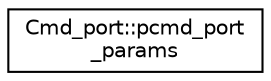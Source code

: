 digraph "Graphical Class Hierarchy"
{
  edge [fontname="Helvetica",fontsize="10",labelfontname="Helvetica",labelfontsize="10"];
  node [fontname="Helvetica",fontsize="10",shape=record];
  rankdir="LR";
  Node1 [label="Cmd_port::pcmd_port\l_params",height=0.2,width=0.4,color="black", fillcolor="white", style="filled",URL="$structCmd__port_1_1pcmd__port__params.html"];
}
